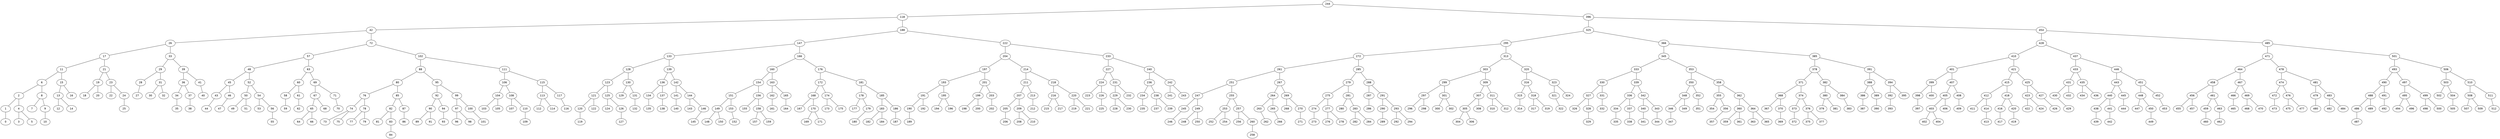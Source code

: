 graph BST {
    node [fontname="Helvetica"];
    244 [label="244"];
    244 -- 118;
    118 [label="118"];
    118 -- 42;
    42 [label="42"];
    42 -- 26;
    26 [label="26"];
    26 -- 17;
    17 [label="17"];
    17 -- 11;
    11 [label="11"];
    11 -- 6;
    6 [label="6"];
    6 -- 2;
    2 [label="2"];
    2 -- 1;
    1 [label="1"];
    1 -- 0;
    0 [label="0"];
    2 -- 4;
    4 [label="4"];
    4 -- 3;
    3 [label="3"];
    4 -- 5;
    5 [label="5"];
    6 -- 8;
    8 [label="8"];
    8 -- 7;
    7 [label="7"];
    8 -- 9;
    9 [label="9"];
    9 -- 10;
    10 [label="10"];
    11 -- 15;
    15 [label="15"];
    15 -- 13;
    13 [label="13"];
    13 -- 12;
    12 [label="12"];
    13 -- 14;
    14 [label="14"];
    15 -- 16;
    16 [label="16"];
    17 -- 21;
    21 [label="21"];
    21 -- 19;
    19 [label="19"];
    19 -- 18;
    18 [label="18"];
    19 -- 20;
    20 [label="20"];
    21 -- 23;
    23 [label="23"];
    23 -- 22;
    22 [label="22"];
    23 -- 24;
    24 [label="24"];
    24 -- 25;
    25 [label="25"];
    26 -- 33;
    33 [label="33"];
    33 -- 29;
    29 [label="29"];
    29 -- 28;
    28 [label="28"];
    28 -- 27;
    27 [label="27"];
    29 -- 31;
    31 [label="31"];
    31 -- 30;
    30 [label="30"];
    31 -- 32;
    32 [label="32"];
    33 -- 39;
    39 [label="39"];
    39 -- 36;
    36 [label="36"];
    36 -- 34;
    34 [label="34"];
    34 -- 35;
    35 [label="35"];
    36 -- 37;
    37 [label="37"];
    37 -- 38;
    38 [label="38"];
    39 -- 41;
    41 [label="41"];
    41 -- 40;
    40 [label="40"];
    42 -- 72;
    72 [label="72"];
    72 -- 57;
    57 [label="57"];
    57 -- 48;
    48 [label="48"];
    48 -- 45;
    45 [label="45"];
    45 -- 43;
    43 [label="43"];
    43 -- 44;
    44 [label="44"];
    45 -- 46;
    46 [label="46"];
    46 -- 47;
    47 [label="47"];
    48 -- 52;
    52 [label="52"];
    52 -- 50;
    50 [label="50"];
    50 -- 49;
    49 [label="49"];
    50 -- 51;
    51 [label="51"];
    52 -- 54;
    54 [label="54"];
    54 -- 53;
    53 [label="53"];
    54 -- 56;
    56 [label="56"];
    56 -- 55;
    55 [label="55"];
    57 -- 63;
    63 [label="63"];
    63 -- 60;
    60 [label="60"];
    60 -- 58;
    58 [label="58"];
    58 -- 59;
    59 [label="59"];
    60 -- 61;
    61 [label="61"];
    61 -- 62;
    62 [label="62"];
    63 -- 69;
    69 [label="69"];
    69 -- 67;
    67 [label="67"];
    67 -- 65;
    65 [label="65"];
    65 -- 64;
    64 [label="64"];
    65 -- 66;
    66 [label="66"];
    67 -- 68;
    68 [label="68"];
    69 -- 71;
    71 [label="71"];
    71 -- 70;
    70 [label="70"];
    72 -- 102;
    102 [label="102"];
    102 -- 88;
    88 [label="88"];
    88 -- 80;
    80 [label="80"];
    80 -- 76;
    76 [label="76"];
    76 -- 74;
    74 [label="74"];
    74 -- 73;
    73 [label="73"];
    74 -- 75;
    75 [label="75"];
    76 -- 78;
    78 [label="78"];
    78 -- 77;
    77 [label="77"];
    78 -- 79;
    79 [label="79"];
    80 -- 85;
    85 [label="85"];
    85 -- 82;
    82 [label="82"];
    82 -- 81;
    81 [label="81"];
    82 -- 83;
    83 [label="83"];
    83 -- 84;
    84 [label="84"];
    85 -- 87;
    87 [label="87"];
    87 -- 86;
    86 [label="86"];
    88 -- 95;
    95 [label="95"];
    95 -- 92;
    92 [label="92"];
    92 -- 90;
    90 [label="90"];
    90 -- 89;
    89 [label="89"];
    90 -- 91;
    91 [label="91"];
    92 -- 94;
    94 [label="94"];
    94 -- 93;
    93 [label="93"];
    95 -- 99;
    99 [label="99"];
    99 -- 97;
    97 [label="97"];
    97 -- 96;
    96 [label="96"];
    97 -- 98;
    98 [label="98"];
    99 -- 100;
    100 [label="100"];
    100 -- 101;
    101 [label="101"];
    102 -- 111;
    111 [label="111"];
    111 -- 106;
    106 [label="106"];
    106 -- 104;
    104 [label="104"];
    104 -- 103;
    103 [label="103"];
    104 -- 105;
    105 [label="105"];
    106 -- 108;
    108 [label="108"];
    108 -- 107;
    107 [label="107"];
    108 -- 110;
    110 [label="110"];
    110 -- 109;
    109 [label="109"];
    111 -- 115;
    115 [label="115"];
    115 -- 113;
    113 [label="113"];
    113 -- 112;
    112 [label="112"];
    113 -- 114;
    114 [label="114"];
    115 -- 117;
    117 [label="117"];
    117 -- 116;
    116 [label="116"];
    118 -- 188;
    188 [label="188"];
    188 -- 147;
    147 [label="147"];
    147 -- 133;
    133 [label="133"];
    133 -- 128;
    128 [label="128"];
    128 -- 123;
    123 [label="123"];
    123 -- 121;
    121 [label="121"];
    121 -- 120;
    120 [label="120"];
    120 -- 119;
    119 [label="119"];
    121 -- 122;
    122 [label="122"];
    123 -- 125;
    125 [label="125"];
    125 -- 124;
    124 [label="124"];
    125 -- 126;
    126 [label="126"];
    126 -- 127;
    127 [label="127"];
    128 -- 130;
    130 [label="130"];
    130 -- 129;
    129 [label="129"];
    130 -- 131;
    131 [label="131"];
    131 -- 132;
    132 [label="132"];
    133 -- 139;
    139 [label="139"];
    139 -- 136;
    136 [label="136"];
    136 -- 134;
    134 [label="134"];
    134 -- 135;
    135 [label="135"];
    136 -- 137;
    137 [label="137"];
    137 -- 138;
    138 [label="138"];
    139 -- 142;
    142 [label="142"];
    142 -- 141;
    141 [label="141"];
    141 -- 140;
    140 [label="140"];
    142 -- 144;
    144 [label="144"];
    144 -- 143;
    143 [label="143"];
    144 -- 146;
    146 [label="146"];
    146 -- 145;
    145 [label="145"];
    147 -- 166;
    166 [label="166"];
    166 -- 160;
    160 [label="160"];
    160 -- 154;
    154 [label="154"];
    154 -- 151;
    151 [label="151"];
    151 -- 149;
    149 [label="149"];
    149 -- 148;
    148 [label="148"];
    149 -- 150;
    150 [label="150"];
    151 -- 153;
    153 [label="153"];
    153 -- 152;
    152 [label="152"];
    154 -- 156;
    156 [label="156"];
    156 -- 155;
    155 [label="155"];
    156 -- 158;
    158 [label="158"];
    158 -- 157;
    157 [label="157"];
    158 -- 159;
    159 [label="159"];
    160 -- 163;
    163 [label="163"];
    163 -- 162;
    162 [label="162"];
    162 -- 161;
    161 [label="161"];
    163 -- 165;
    165 [label="165"];
    165 -- 164;
    164 [label="164"];
    166 -- 176;
    176 [label="176"];
    176 -- 172;
    172 [label="172"];
    172 -- 168;
    168 [label="168"];
    168 -- 167;
    167 [label="167"];
    168 -- 170;
    170 [label="170"];
    170 -- 169;
    169 [label="169"];
    170 -- 171;
    171 [label="171"];
    172 -- 174;
    174 [label="174"];
    174 -- 173;
    173 [label="173"];
    174 -- 175;
    175 [label="175"];
    176 -- 181;
    181 [label="181"];
    181 -- 178;
    178 [label="178"];
    178 -- 177;
    177 [label="177"];
    178 -- 179;
    179 [label="179"];
    179 -- 180;
    180 [label="180"];
    181 -- 185;
    185 [label="185"];
    185 -- 183;
    183 [label="183"];
    183 -- 182;
    182 [label="182"];
    183 -- 184;
    184 [label="184"];
    185 -- 186;
    186 [label="186"];
    186 -- 187;
    187 [label="187"];
    188 -- 222;
    222 [label="222"];
    222 -- 204;
    204 [label="204"];
    204 -- 197;
    197 [label="197"];
    197 -- 193;
    193 [label="193"];
    193 -- 191;
    191 [label="191"];
    191 -- 190;
    190 [label="190"];
    190 -- 189;
    189 [label="189"];
    191 -- 192;
    192 [label="192"];
    193 -- 195;
    195 [label="195"];
    195 -- 194;
    194 [label="194"];
    195 -- 196;
    196 [label="196"];
    197 -- 201;
    201 [label="201"];
    201 -- 199;
    199 [label="199"];
    199 -- 198;
    198 [label="198"];
    199 -- 200;
    200 [label="200"];
    201 -- 203;
    203 [label="203"];
    203 -- 202;
    202 [label="202"];
    204 -- 214;
    214 [label="214"];
    214 -- 211;
    211 [label="211"];
    211 -- 207;
    207 [label="207"];
    207 -- 205;
    205 [label="205"];
    205 -- 206;
    206 [label="206"];
    207 -- 209;
    209 [label="209"];
    209 -- 208;
    208 [label="208"];
    209 -- 210;
    210 [label="210"];
    211 -- 213;
    213 [label="213"];
    213 -- 212;
    212 [label="212"];
    214 -- 218;
    218 [label="218"];
    218 -- 216;
    216 [label="216"];
    216 -- 215;
    215 [label="215"];
    216 -- 217;
    217 [label="217"];
    218 -- 220;
    220 [label="220"];
    220 -- 219;
    219 [label="219"];
    220 -- 221;
    221 [label="221"];
    222 -- 233;
    233 [label="233"];
    233 -- 227;
    227 [label="227"];
    227 -- 224;
    224 [label="224"];
    224 -- 223;
    223 [label="223"];
    224 -- 226;
    226 [label="226"];
    226 -- 225;
    225 [label="225"];
    227 -- 231;
    231 [label="231"];
    231 -- 229;
    229 [label="229"];
    229 -- 228;
    228 [label="228"];
    229 -- 230;
    230 [label="230"];
    231 -- 232;
    232 [label="232"];
    233 -- 240;
    240 [label="240"];
    240 -- 236;
    236 [label="236"];
    236 -- 234;
    234 [label="234"];
    234 -- 235;
    235 [label="235"];
    236 -- 238;
    238 [label="238"];
    238 -- 237;
    237 [label="237"];
    238 -- 239;
    239 [label="239"];
    240 -- 242;
    242 [label="242"];
    242 -- 241;
    241 [label="241"];
    242 -- 243;
    243 [label="243"];
    244 -- 396;
    396 [label="396"];
    396 -- 325;
    325 [label="325"];
    325 -- 295;
    295 [label="295"];
    295 -- 272;
    272 [label="272"];
    272 -- 261;
    261 [label="261"];
    261 -- 251;
    251 [label="251"];
    251 -- 247;
    247 [label="247"];
    247 -- 245;
    245 [label="245"];
    245 -- 246;
    246 [label="246"];
    247 -- 249;
    249 [label="249"];
    249 -- 248;
    248 [label="248"];
    249 -- 250;
    250 [label="250"];
    251 -- 255;
    255 [label="255"];
    255 -- 253;
    253 [label="253"];
    253 -- 252;
    252 [label="252"];
    253 -- 254;
    254 [label="254"];
    255 -- 257;
    257 [label="257"];
    257 -- 256;
    256 [label="256"];
    257 -- 260;
    260 [label="260"];
    260 -- 258;
    258 [label="258"];
    261 -- 267;
    267 [label="267"];
    267 -- 264;
    264 [label="264"];
    264 -- 263;
    263 [label="263"];
    263 -- 262;
    262 [label="262"];
    264 -- 265;
    265 [label="265"];
    265 -- 266;
    266 [label="266"];
    267 -- 269;
    269 [label="269"];
    269 -- 268;
    268 [label="268"];
    269 -- 270;
    270 [label="270"];
    270 -- 271;
    271 [label="271"];
    272 -- 285;
    285 [label="285"];
    285 -- 279;
    279 [label="279"];
    279 -- 275;
    275 [label="275"];
    275 -- 274;
    274 [label="274"];
    274 -- 273;
    273 [label="273"];
    275 -- 277;
    277 [label="277"];
    277 -- 276;
    276 [label="276"];
    277 -- 278;
    278 [label="278"];
    279 -- 281;
    281 [label="281"];
    281 -- 280;
    280 [label="280"];
    281 -- 283;
    283 [label="283"];
    283 -- 282;
    282 [label="282"];
    283 -- 284;
    284 [label="284"];
    285 -- 288;
    288 [label="288"];
    288 -- 287;
    287 [label="287"];
    287 -- 286;
    286 [label="286"];
    288 -- 291;
    291 [label="291"];
    291 -- 290;
    290 [label="290"];
    290 -- 289;
    289 [label="289"];
    291 -- 293;
    293 [label="293"];
    293 -- 292;
    292 [label="292"];
    293 -- 294;
    294 [label="294"];
    295 -- 313;
    313 [label="313"];
    313 -- 303;
    303 [label="303"];
    303 -- 299;
    299 [label="299"];
    299 -- 297;
    297 [label="297"];
    297 -- 296;
    296 [label="296"];
    297 -- 298;
    298 [label="298"];
    299 -- 301;
    301 [label="301"];
    301 -- 300;
    300 [label="300"];
    301 -- 302;
    302 [label="302"];
    303 -- 309;
    309 [label="309"];
    309 -- 307;
    307 [label="307"];
    307 -- 305;
    305 [label="305"];
    305 -- 304;
    304 [label="304"];
    305 -- 306;
    306 [label="306"];
    307 -- 308;
    308 [label="308"];
    309 -- 311;
    311 [label="311"];
    311 -- 310;
    310 [label="310"];
    311 -- 312;
    312 [label="312"];
    313 -- 320;
    320 [label="320"];
    320 -- 316;
    316 [label="316"];
    316 -- 315;
    315 [label="315"];
    315 -- 314;
    314 [label="314"];
    316 -- 318;
    318 [label="318"];
    318 -- 317;
    317 [label="317"];
    318 -- 319;
    319 [label="319"];
    320 -- 323;
    323 [label="323"];
    323 -- 321;
    321 [label="321"];
    321 -- 322;
    322 [label="322"];
    323 -- 324;
    324 [label="324"];
    325 -- 366;
    366 [label="366"];
    366 -- 345;
    345 [label="345"];
    345 -- 333;
    333 [label="333"];
    333 -- 330;
    330 [label="330"];
    330 -- 327;
    327 [label="327"];
    327 -- 326;
    326 [label="326"];
    327 -- 328;
    328 [label="328"];
    328 -- 329;
    329 [label="329"];
    330 -- 331;
    331 [label="331"];
    331 -- 332;
    332 [label="332"];
    333 -- 339;
    339 [label="339"];
    339 -- 336;
    336 [label="336"];
    336 -- 334;
    334 [label="334"];
    334 -- 335;
    335 [label="335"];
    336 -- 337;
    337 [label="337"];
    337 -- 338;
    338 [label="338"];
    339 -- 342;
    342 [label="342"];
    342 -- 340;
    340 [label="340"];
    340 -- 341;
    341 [label="341"];
    342 -- 343;
    343 [label="343"];
    343 -- 344;
    344 [label="344"];
    345 -- 353;
    353 [label="353"];
    353 -- 350;
    350 [label="350"];
    350 -- 348;
    348 [label="348"];
    348 -- 346;
    346 [label="346"];
    346 -- 347;
    347 [label="347"];
    348 -- 349;
    349 [label="349"];
    350 -- 352;
    352 [label="352"];
    352 -- 351;
    351 [label="351"];
    353 -- 358;
    358 [label="358"];
    358 -- 355;
    355 [label="355"];
    355 -- 354;
    354 [label="354"];
    355 -- 356;
    356 [label="356"];
    356 -- 357;
    357 [label="357"];
    358 -- 362;
    362 [label="362"];
    362 -- 360;
    360 [label="360"];
    360 -- 359;
    359 [label="359"];
    360 -- 361;
    361 [label="361"];
    362 -- 364;
    364 [label="364"];
    364 -- 363;
    363 [label="363"];
    364 -- 365;
    365 [label="365"];
    366 -- 385;
    385 [label="385"];
    385 -- 378;
    378 [label="378"];
    378 -- 371;
    371 [label="371"];
    371 -- 368;
    368 [label="368"];
    368 -- 367;
    367 [label="367"];
    368 -- 370;
    370 [label="370"];
    370 -- 369;
    369 [label="369"];
    371 -- 374;
    374 [label="374"];
    374 -- 373;
    373 [label="373"];
    373 -- 372;
    372 [label="372"];
    374 -- 376;
    376 [label="376"];
    376 -- 375;
    375 [label="375"];
    376 -- 377;
    377 [label="377"];
    378 -- 382;
    382 [label="382"];
    382 -- 380;
    380 [label="380"];
    380 -- 379;
    379 [label="379"];
    380 -- 381;
    381 [label="381"];
    382 -- 384;
    384 [label="384"];
    384 -- 383;
    383 [label="383"];
    385 -- 391;
    391 [label="391"];
    391 -- 388;
    388 [label="388"];
    388 -- 386;
    386 [label="386"];
    386 -- 387;
    387 [label="387"];
    388 -- 389;
    389 [label="389"];
    389 -- 390;
    390 [label="390"];
    391 -- 394;
    394 [label="394"];
    394 -- 392;
    392 [label="392"];
    392 -- 393;
    393 [label="393"];
    394 -- 395;
    395 [label="395"];
    396 -- 454;
    454 [label="454"];
    454 -- 428;
    428 [label="428"];
    428 -- 410;
    410 [label="410"];
    410 -- 401;
    401 [label="401"];
    401 -- 399;
    399 [label="399"];
    399 -- 398;
    398 [label="398"];
    398 -- 397;
    397 [label="397"];
    399 -- 400;
    400 [label="400"];
    401 -- 407;
    407 [label="407"];
    407 -- 405;
    405 [label="405"];
    405 -- 403;
    403 [label="403"];
    403 -- 402;
    402 [label="402"];
    403 -- 404;
    404 [label="404"];
    405 -- 406;
    406 [label="406"];
    407 -- 408;
    408 [label="408"];
    408 -- 409;
    409 [label="409"];
    410 -- 421;
    421 [label="421"];
    421 -- 415;
    415 [label="415"];
    415 -- 412;
    412 [label="412"];
    412 -- 411;
    411 [label="411"];
    412 -- 414;
    414 [label="414"];
    414 -- 413;
    413 [label="413"];
    415 -- 418;
    418 [label="418"];
    418 -- 416;
    416 [label="416"];
    416 -- 417;
    417 [label="417"];
    418 -- 420;
    420 [label="420"];
    420 -- 419;
    419 [label="419"];
    421 -- 425;
    425 [label="425"];
    425 -- 423;
    423 [label="423"];
    423 -- 422;
    422 [label="422"];
    423 -- 424;
    424 [label="424"];
    425 -- 427;
    427 [label="427"];
    427 -- 426;
    426 [label="426"];
    428 -- 437;
    437 [label="437"];
    437 -- 433;
    433 [label="433"];
    433 -- 431;
    431 [label="431"];
    431 -- 430;
    430 [label="430"];
    430 -- 429;
    429 [label="429"];
    431 -- 432;
    432 [label="432"];
    433 -- 435;
    435 [label="435"];
    435 -- 434;
    434 [label="434"];
    435 -- 436;
    436 [label="436"];
    437 -- 446;
    446 [label="446"];
    446 -- 443;
    443 [label="443"];
    443 -- 440;
    440 [label="440"];
    440 -- 438;
    438 [label="438"];
    438 -- 439;
    439 [label="439"];
    440 -- 441;
    441 [label="441"];
    441 -- 442;
    442 [label="442"];
    443 -- 445;
    445 [label="445"];
    445 -- 444;
    444 [label="444"];
    446 -- 451;
    451 [label="451"];
    451 -- 448;
    448 [label="448"];
    448 -- 447;
    447 [label="447"];
    448 -- 450;
    450 [label="450"];
    450 -- 449;
    449 [label="449"];
    451 -- 452;
    452 [label="452"];
    452 -- 453;
    453 [label="453"];
    454 -- 485;
    485 [label="485"];
    485 -- 471;
    471 [label="471"];
    471 -- 464;
    464 [label="464"];
    464 -- 458;
    458 [label="458"];
    458 -- 456;
    456 [label="456"];
    456 -- 455;
    455 [label="455"];
    456 -- 457;
    457 [label="457"];
    458 -- 461;
    461 [label="461"];
    461 -- 459;
    459 [label="459"];
    459 -- 460;
    460 [label="460"];
    461 -- 463;
    463 [label="463"];
    463 -- 462;
    462 [label="462"];
    464 -- 467;
    467 [label="467"];
    467 -- 466;
    466 [label="466"];
    466 -- 465;
    465 [label="465"];
    467 -- 469;
    469 [label="469"];
    469 -- 468;
    468 [label="468"];
    469 -- 470;
    470 [label="470"];
    471 -- 478;
    478 [label="478"];
    478 -- 474;
    474 [label="474"];
    474 -- 472;
    472 [label="472"];
    472 -- 473;
    473 [label="473"];
    474 -- 476;
    476 [label="476"];
    476 -- 475;
    475 [label="475"];
    476 -- 477;
    477 [label="477"];
    478 -- 481;
    481 [label="481"];
    481 -- 479;
    479 [label="479"];
    479 -- 480;
    480 [label="480"];
    481 -- 483;
    483 [label="483"];
    483 -- 482;
    482 [label="482"];
    483 -- 484;
    484 [label="484"];
    485 -- 501;
    501 [label="501"];
    501 -- 493;
    493 [label="493"];
    493 -- 490;
    490 [label="490"];
    490 -- 488;
    488 [label="488"];
    488 -- 486;
    486 [label="486"];
    486 -- 487;
    487 [label="487"];
    488 -- 489;
    489 [label="489"];
    490 -- 491;
    491 [label="491"];
    491 -- 492;
    492 [label="492"];
    493 -- 497;
    497 [label="497"];
    497 -- 495;
    495 [label="495"];
    495 -- 494;
    494 [label="494"];
    495 -- 496;
    496 [label="496"];
    497 -- 499;
    499 [label="499"];
    499 -- 498;
    498 [label="498"];
    499 -- 500;
    500 [label="500"];
    501 -- 506;
    506 [label="506"];
    506 -- 503;
    503 [label="503"];
    503 -- 502;
    502 [label="502"];
    503 -- 504;
    504 [label="504"];
    504 -- 505;
    505 [label="505"];
    506 -- 510;
    510 [label="510"];
    510 -- 508;
    508 [label="508"];
    508 -- 507;
    507 [label="507"];
    508 -- 509;
    509 [label="509"];
    510 -- 511;
    511 [label="511"];
    511 -- 512;
    512 [label="512"];
}

